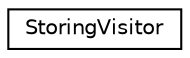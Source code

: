 digraph "Graphical Class Hierarchy"
{
  edge [fontname="Helvetica",fontsize="10",labelfontname="Helvetica",labelfontsize="10"];
  node [fontname="Helvetica",fontsize="10",shape=record];
  rankdir="LR";
  Node0 [label="StoringVisitor",height=0.2,width=0.4,color="black", fillcolor="white", style="filled",URL="$d7/d91/class_storing_visitor.html",tooltip="Allows to store the object; used as context while traveling the rtree in TraCI. "];
}
